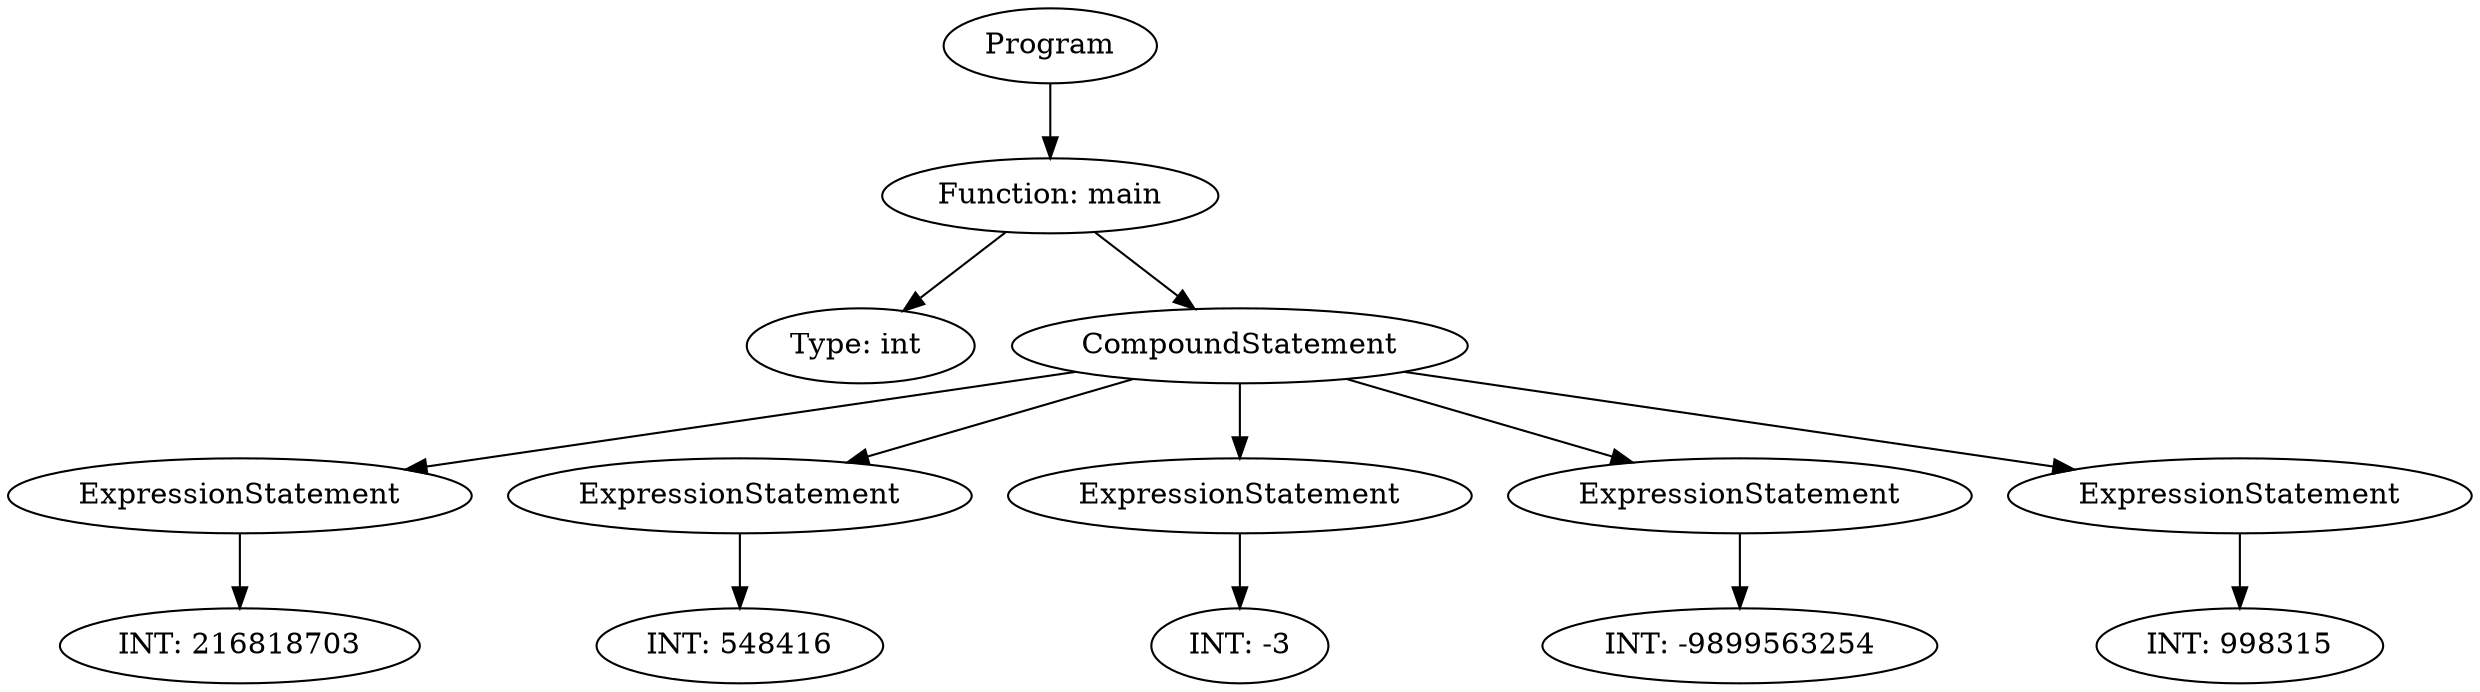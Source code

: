 digraph ExpressionGraph {
4375638224 [label="Program"];
4375638224 -> 4375641824;
4375641824 [label="Function: main"];
4375641824 -> 4375389008;
4375389008 [label="Type: int "];
4375641824 -> 4375048736;
4375048736 [label="CompoundStatement"];
4375048736 -> 4375626560;
4375626560 [label="ExpressionStatement"];
4375626560 -> 4375639232;
4375639232 [label="INT: 216818703"];
4375048736 -> 4375628144;
4375628144 [label="ExpressionStatement"];
4375628144 -> 4375639376;
4375639376 [label="INT: 548416"];
4375048736 -> 4375640912;
4375640912 [label="ExpressionStatement"];
4375640912 -> 4375638512;
4375638512 [label="INT: -3"];
4375048736 -> 4375636640;
4375636640 [label="ExpressionStatement"];
4375636640 -> 4375641488;
4375641488 [label="INT: -9899563254"];
4375048736 -> 4375639520;
4375639520 [label="ExpressionStatement"];
4375639520 -> 4375637456;
4375637456 [label="INT: 998315"];
}
